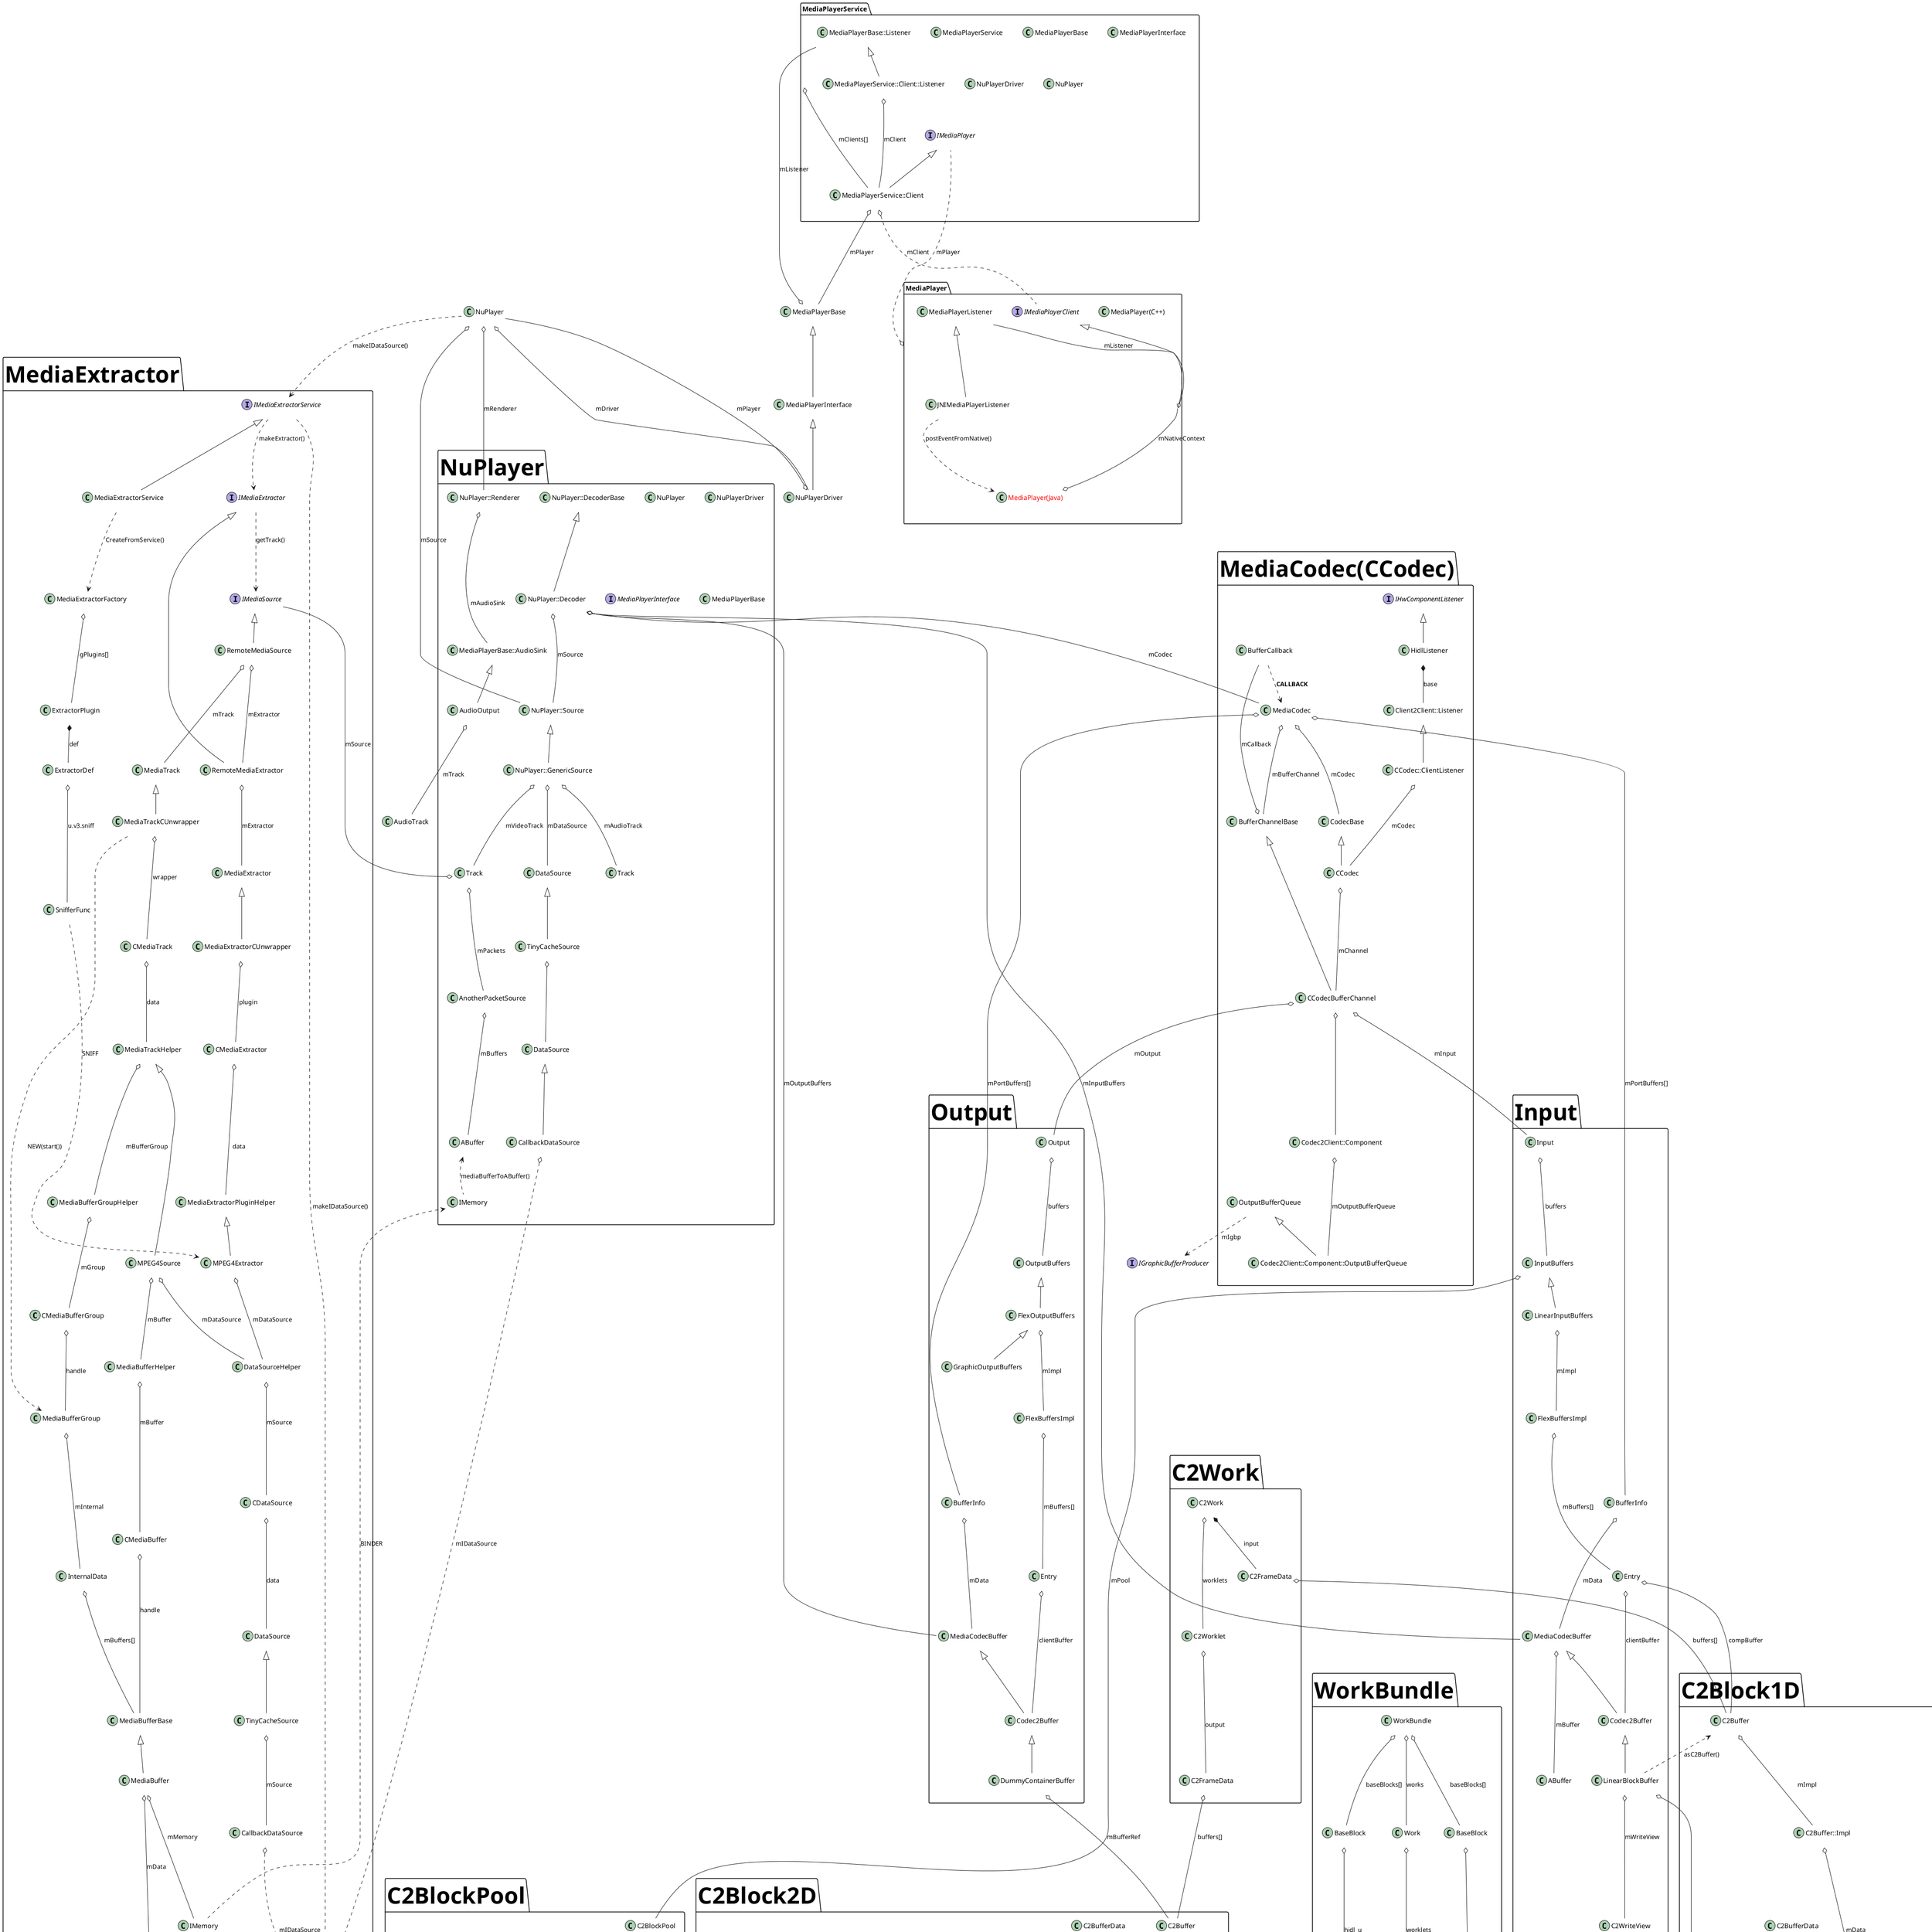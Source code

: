 @startuml MediaPlayer

skinparam {
    ' monochrome true
    ClassBorderColor white
    ClassBackgroundColor white
    Shadowing false
    NoteFontColor #Black
    NoteFontSize 16
    NoteTextAlignment left
    NoteBackgroundColor WhiteSmoke
    NoteColor transparent
    NoteBorderThickness 0
    NoteBorderColor transparent
    NoteBorderThickness 0
    ' Linetype ortho
    ' Linetype polyline
}
package MediaPlayer {
    class "<font color=red>MediaPlayer(Java)</font>" as MediaPlayerJava
    class "MediaPlayer(C++)" as MediaPlayer
    class IMediaPlayerClient
    class JNIMediaPlayerListener
    class MediaPlayerListener
    interface IMediaPlayerClient
}
package MediaPlayerService {
    class MediaPlayerService
    class "MediaPlayerService::Client" as Client
    interface IMediaPlayer
    class MediaPlayerBase
    class MediaPlayerInterface
    class NuPlayerDriver
    class NuPlayer
    class "MediaPlayerBase::Listener" as MediaPlayerBaseListener
    class "MediaPlayerService::Client::Listener" as MediaPlayerServiceClientListener
}

package "<font size=48>MediaExtractor</font>" {
    ' interface "IMediaSource" as AudioMediaSource
    interface "IMediaSource" as VideoMediaSource
    interface IMediaExtractorService
    class MediaExtractorService
    class CMediaExtractor
    class MediaExtractorFactory
    class ExtractorPlugin
    class ExtractorDef
    class SnifferFunc
    class MediaExtractorCUnwrapper
    class MediaExtractor
    class RemoteMediaExtractor
    interface IMediaExtractor
    class RemoteMediaSource
    class MediaTrack
    class CMediaTrack
    class MediaTrackCUnwrapper
    interface IDataSource
    class RemoteDataSource
    class "DataSource" as FileDataSource
    class FileSource
    class "CallbackDataSource" as MECallbackDataSource
    class "TinyCacheSource" as METinyCacheSource
    class "DataSource" as TinyDataSource
    class DataSourceHelper
    class CDataSource
    class MediaExtractorPluginHelper
    class MediaTrackHelper
    class MPEG4Source
    class MPEG4Extractor
    class MediaBufferHelper
    class CMediaBuffer
    class MediaBufferBase
    class MediaBufferGroup
    class MediaBufferGroupHelper
    class CMediaBufferGroup
    class MediaBuffer
    class IMemory
    class InternalData
    class "void *" as DATA
    class MemoryBase
    class MemoryHeapBase
    class IMemoryHeap
}

package "<font size=48>NuPlayer</font>" {
    class NuPlayer
    class NuPlayerDriver
    class "NuPlayer::Decoder" as Decoder
    class "NuPlayer::DecoderBase" as DecoderBase
    interface MediaPlayerInterface
    class MediaPlayerBase
    class "NuPlayer::Source" as NuPlayerSource
    class "NuPlayer::GenericSource" as GenericSource
    class "DataSource" as DataSource2
    class DataSource
    class TinyCacheSource
    class CallbackDataSource
    class "Track" as TrackVideo
    class "Track" as TrackAudio
    class AudioOutput
    class "NuPlayer::Renderer" as NuPlayerRenderer
    class "MediaPlayerBase::AudioSink" as MediaPlayerBaseAudioSink
    class "IMemory" as ExtractorMemory
    class "ABuffer" as PlayerABuffer
    class AnotherPacketSource
}


package "<font size=48>MediaCodec(CCodec)</font>" {
    class BufferCallback
    class MediaCodec
    class CodecBase
    class BufferChannelBase
    class "CCodec::ClientListener" as ClientListener
    class "Client2Client::Listener" as Listener
    class CCodec
    class CCodecBufferChannel
    class HidlListener
    interface IHwComponentListener
    class "Codec2Client::Component" as Codec2ClientComponent
    class "Codec2Client::Component::OutputBufferQueue" as Codec2ClientComponentOutputBufferQueue
    class OutputBufferQueue
}


package "<font size=48>C2Work</font>" {
    class C2Work
    class C2FrameData
    class "C2FrameData" as OutputFrame
    class C2Worklet
}

package "<font size=48>Output</font>" {
    class OutputBuffers
    ' class OutputBuffersArray
    class Output
    class "Codec2Buffer" as DummyCodec2Buffer
    class FlexOutputBuffers
    class GraphicOutputBuffers
    ' class BuffersArrayImpl
    class "Entry" as OutputEntry
    class DummyContainerBuffer
    class FlexBuffersImpl
    class "MediaCodecBuffer" as OutputMediaCodecBuffer
    class "BufferInfo" as OutputBufferInfo
}

package "<font size=48>Input</font>" {
    class Input
    class "Entry" as InputEntry
    class InputBuffers
    class LinearInputBuffers
    class "FlexBuffersImpl" as InputFlexBuffersImpl
    class LinearBlockBuffer
    class Codec2Buffer
    class MediaCodecBuffer
    class ABuffer
    class BufferInfo
    class "C2WriteView::Impl" as C2WriteViewImpl
    class C2WriteView
}

package "<font size=48>ION</font>" {
    class "C2HandleIon" as ImplC2HandleIon
    class "C2AllocationIon::Impl" as C2AllocationIonImpl
    class "C2AllocationIon::ImplV2" as C2AllocationIonImplV2
    class "int" as IonFd
    class "void *" as MAPDATA
    class C2AllocationIon
    class C2AllocatorIon
    class C2HandleIon
    class C2Allocator
    class native_handle_t
    class "int" as BufferFd
    class C2LinearAllocation
}

package "<font size=48>C2BlockPool</font>" {
    class "BufferPoolClient::Impl" as BufferPoolClientImpl
    class "C2PooledBlockPool::Impl" as C2PooledBlockPoolImpl
    class C2BlockPool
    class ClientManager
    class "ClientManager::Impl" as ClientManagerImpl
    class BufferPoolClient
    class Connection
    class Accessor
    class "Accessor::Impl" as AccessorImpl
    class BufferPool
    class InternalBuffer
    class BufferPoolAllocation
    class _C2BufferPoolAllocator
    class C2PooledBlockPool
    class BufferCache
    class BufferPoolAllocator
    class ClientBuffer
}

' package "<font size=48>C2Buffer</font>" {
'     class C2Buffer
'     class "C2Buffer::Impl" as C2BufferImpl
'     class "C2BufferData::Impl" as C2BufferDataImpl
'     class BufferDataBuddy
'     ' class "C2Buffer" as OutputC2Buffer
'     class C2BufferData
' }

package "<font size=48>C2Block1D</font>" {
    class "C2Buffer" as C2Buffer1D
    class "C2Buffer::Impl" as C2BufferImpl1D
    class "C2BufferData::Impl" as C2BufferDataImpl1D
    class "BufferDataBuddy" as BufferDataBuddy1D
    class "C2BufferData" as C2BufferData1D

    class "C2ReadView::Impl" as C2ReadViewImpl
    class C2ReadView
    class C2ConstLinearBlock
    class "C2Block1D" as ConstC2Block1D
    class C2LinearBlock
    class C2Block1D
    class "C2Block1D::Impl" as C2Block1DImpl
    class BufferPoolData
    class C2PooledBlockPoolData
    class _C2BlockPoolData
    class _C2MappedBlock1DImpl
    class "uint8_t *" as DATA2
    class _C2Block1DImpl
    class "C2Fence" as C2Fence1D
    class "C2Fence::Impl" as C2FenceImpl1D
}

package "<font size=48>WorkBundle</font>" {
    class WorkBundle
    class "Work" as Work
    class "FrameData" as OutputFrameData
    class "FrameData" as InputFrameData
    class "Buffer" as WorkBuffer
    class "Buffer" as WorkInputBuffer
    class Worklet
    class "Block" as WorkBlock
    class "Block" as InputBlock
    class "native_handle_t" as WorkHandle
    class "hidl_handle" as BufferHandle
    ' class "hidl_handle" as BlockHandle
    class "hidl_handle" as LinearHandle
    ' class hidl_union
    ' class SyncFenceImpl
    class "BaseBlock" as LinearBaseBlock
    class "BaseBlock" as GraphicBaseBlock
    class "hidl_union" as LinearBlockUnion
    class "hidl_union" as GraphicBlockUnion
    ' class "Fence" as LinearFence
    class "native_handle_t" as Fence1DHandle
}

package "<font size=48>C2Block2D</font>" {
    class "C2Buffer" as C2Buffer2D
    class "C2Buffer::Impl" as C2BufferImpl2D
    class "C2BufferData::Impl" as C2BufferDataImpl2D
    class "BufferDataBuddy" as BufferDataBuddy2D
    class "C2BufferData" as C2BufferData2D

    class C2Block2D
    class "C2Block2D::Impl" as C2Block2DImpl
    class C2ConstGraphicBlock
    class C2Fence
    class "C2Fence::Impl" as C2FenceImpl
    class _C2MappingBlock2DImpl
    ' class C2GraphicBlock
    ' class C2BaseBlock
    class "hidl_handle" as GraphicHandle
    class "_C2BlockPoolData" as Graphic_C2BlockPoolData
    class "C2AllocatorGralloc::Impl" as C2AllocatorGrallocImpl
    class C2Handle
    class C2GraphicAllocation
    class C2HandleGralloc
    class _C2Block2DImpl
    class C2AllocatorGralloc
    class C2AllocationGralloc
    ' class C2BufferQueueBlockPoolData
}

interface IGraphicBufferProducer

AudioOutput o--- AudioTrack:mTrack

' C2Block2D <|-- C2GraphicBlock

_C2MappingBlock2DImpl <|-- C2Block2DImpl
_C2Block2DImpl <|-- _C2MappingBlock2DImpl
_C2Block2DImpl o--- C2GraphicAllocation:mAllocation
_C2Block2DImpl o--- Graphic_C2BlockPoolData:mPoolData

' Work ..> C2Work
' Worklet ..> C2Worklet
' OutputFrame ..> C2FrameData
' WorkBuffer ..> C2Buffer

WorkBundle o--- Work:works
WorkBundle o--- LinearBaseBlock:baseBlocks[]
LinearBaseBlock o--- LinearBlockUnion:hidl_u
LinearBlockUnion o--- LinearHandle:nativeBlock
WorkBundle o--- GraphicBaseBlock:baseBlocks[]
GraphicBaseBlock o--- GraphicBlockUnion:hidl_u
GraphicBlockUnion o--- BufferHandle:nativeBlock
' C2Handle .. BlockHandle
' C2Handle ..> C2GraphicBlock:CreateGraphicBlock()
C2AllocatorGralloc ..> C2GraphicAllocation:priorGraphicAllocation()
C2AllocatorGralloc o--- C2AllocatorGrallocImpl:mImpl
C2Handle <|-- C2HandleGralloc
C2HandleGralloc ..> GraphicHandle:UnwrapNativeHandle
C2GraphicAllocation <|-- C2AllocationGralloc
C2AllocationGralloc o--- C2HandleGralloc:mHandle
' Graphic_C2BlockPoolData <|-- C2BufferQueueBlockPoolData
' C2BaseBlock o--- C2GraphicBlock
' C2GraphicBlock ..> C2Buffer2D:createGraphicBuffer()

C2BufferImpl2D o--- C2ConstGraphicBlock:mData
C2BufferDataImpl2D o--- C2ConstGraphicBlock:mGraphicBlocks[]

' Work .. C2Work:objcpy()
' Worklet .. C2Worklet:objcpy()
' OutputFrameData .. C2FrameData:objcpy()
' WorkBuffer .. C2Buffer2D:objcpy()

Work o--- Worklet:worklets
Worklet o--- OutputFrameData:output
OutputFrameData o--- WorkBuffer:buffers
Worklet o--- InputFrameData:input
InputFrameData o--- WorkInputBuffer:buffers

WorkBuffer o--- WorkBlock:blocks[]
C2AllocationIonImpl o--- C2HandleIon:mHandle

WorkBlock o--- BufferHandle:fence
InputBlock o--- LinearHandle:fence
LinearHandle o--- Fence1DHandle:mHandle
WorkInputBuffer o--- InputBlock:blocks[]
BufferHandle o--- WorkHandle:mHandle
' C2FenceImpl <|-- SyncFenceImpl
C2FenceImpl <.. BufferHandle:CreateFromNativeHandle()
C2Fence o--- C2FenceImpl:mImpl
C2ConstGraphicBlock o--- C2Fence:mFence
C2Block2D <|-- C2ConstGraphicBlock
C2Block2D o--- C2Block2DImpl

NuPlayer o--- NuPlayerRenderer:mRenderer

MediaPlayerBaseAudioSink <|-- AudioOutput
NuPlayerRenderer o--- MediaPlayerBaseAudioSink:mAudioSink
GenericSource o--- TrackAudio:mAudioTrack
' TrackAudio o--- AudioMediaSource:mSource
MediaPlayerJava o--- MediaPlayer:mNativeContext
MediaPlayer o... IMediaPlayer:mPlayer
IMediaPlayerClient <|-- MediaPlayer
MediaPlayer o--- MediaPlayerListener:mListener
MediaPlayerListener <|-- JNIMediaPlayerListener
JNIMediaPlayerListener ..> MediaPlayerJava:postEventFromNative()
IMediaPlayer <|-- Client
MediaPlayerService o--- Client:mClients[]
Client o--- MediaPlayerBase:mPlayer
' Client o--- MediaPlayerService:mService
Client o... IMediaPlayerClient:mClient
MediaPlayerBase <|-- MediaPlayerInterface
MediaPlayerInterface <|-- NuPlayerDriver
NuPlayerDriver o--- NuPlayer:mPlayer
NuPlayer o--- NuPlayerDriver:mDriver
MediaPlayerBase o--- MediaPlayerBaseListener:mListener
MediaPlayerBaseListener <|-- MediaPlayerServiceClientListener
MediaPlayerServiceClientListener o--- Client:mClient

' GenericSource ..> IMediaExtractor:MediaExtractorFactory::Create()
IMediaExtractorService ..> IMediaExtractor:makeExtractor()
IMediaExtractorService ..> IDataSource:makeIDataSource()
IMediaExtractor ..> VideoMediaSource:getTrack()
NuPlayer ..> IMediaExtractorService:makeIDataSource()
' MPEG4Extractor ..> MPEG4Source:getTrack()

MECallbackDataSource o... IDataSource:mIDataSource
METinyCacheSource o--- MECallbackDataSource:mSource

NuPlayer o--- NuPlayerSource:mSource
NuPlayerSource <|-- GenericSource
GenericSource o--- DataSource:mDataSource
DataSource <|-- TinyCacheSource
TinyCacheSource o--- DataSource2
DataSource2 <|-- CallbackDataSource
CallbackDataSource o... IDataSource:mIDataSource
IDataSource <|-- RemoteDataSource
RemoteDataSource o--- FileDataSource:mSource
FileDataSource <|-- FileSource
' FileSource o--- FD:mFd
IMediaExtractorService <|-- MediaExtractorService
MediaExtractorService ..> MediaExtractorFactory:CreateFromService()
MediaExtractorFactory o--- ExtractorPlugin:gPlugins[]
ExtractorPlugin *-- ExtractorDef:def
ExtractorDef o--- SnifferFunc:u.v3.sniff
MediaExtractorPluginHelper <|-- MPEG4Extractor
DataSourceHelper o--- CDataSource:mSource
MPEG4Extractor o--- DataSourceHelper:mDataSource
CMediaExtractor o--- MediaExtractorPluginHelper:data
TinyDataSource <|-- METinyCacheSource
CDataSource o--- TinyDataSource:data
SnifferFunc ..> MPEG4Extractor:SNIFF
MediaExtractorCUnwrapper o--- CMediaExtractor:plugin
MediaExtractor <|-- MediaExtractorCUnwrapper
RemoteMediaExtractor o--- MediaExtractor:mExtractor
IMediaExtractor <|-- RemoteMediaExtractor

MediaTrackHelper <|-- MPEG4Source
CMediaTrack o--- MediaTrackHelper:data
MediaTrackCUnwrapper o--- CMediaTrack:wrapper
MediaTrack <|-- MediaTrackCUnwrapper
RemoteMediaSource o--- RemoteMediaExtractor:mExtractor
RemoteMediaSource o--- MediaTrack:mTrack
VideoMediaSource <|-- RemoteMediaSource

GenericSource o--- TrackVideo:mVideoTrack
TrackVideo o--- VideoMediaSource:mSource
MediaTrackHelper o--- MediaBufferGroupHelper:mBufferGroup
MediaTrackCUnwrapper ..> MediaBufferGroup:NEW(start())
CMediaBufferGroup o--- MediaBufferGroup:handle
MediaBufferGroupHelper o--- CMediaBufferGroup:mGroup
MediaBufferGroup o--- InternalData:mInternal
InternalData o--- MediaBufferBase:mBuffers[]
CMediaBuffer o--- MediaBufferBase:handle
MediaBufferHelper o--- CMediaBuffer:mBuffer
MediaBufferBase <|-- MediaBuffer
MediaBuffer o--- DATA:mData
IMemory ..> DATA:unsecurePointer()
MediaBuffer o--- IMemory:mMemory

' BpMediaBuffer <|-- RemoteMediaBufferWrapper
' RemoteMediaSource o--- MediaBufferGroup:mGroup
' BpMediaBuffer o... ExtractorMemory:mMemory
MPEG4Source o--- MediaBufferHelper:mBuffer
' ABuffer o--- ExtractorData:mData
PlayerABuffer <.. ExtractorMemory:mediaBufferToABuffer()
IMemory ..> ExtractorMemory:BINDER
' ExtractorMemory ..> ExtractorData:mData
TrackVideo o--- AnotherPacketSource:mPackets
AnotherPacketSource o--- PlayerABuffer:mBuffers
MPEG4Source o--- DataSourceHelper:mDataSource
IMemory <|-- MemoryBase
MemoryBase o--- IMemoryHeap:mHeap
IMemoryHeap <|-- MemoryHeapBase

Decoder o--- NuPlayerSource:mSource
DecoderBase <|-- Decoder
CCodec o--- CCodecBufferChannel:mChannel
BufferChannelBase <|-- CCodecBufferChannel
CCodecBufferChannel o--- Codec2ClientComponent
Codec2ClientComponent o--- Codec2ClientComponentOutputBufferQueue:mOutputBufferQueue
OutputBufferQueue <|-- Codec2ClientComponentOutputBufferQueue
OutputBufferQueue ..> IGraphicBufferProducer:mIgbp
BufferChannelBase o--- BufferCallback:mCallback
BufferCallback ..> MediaCodec:**CALLBACK**
' BufferCallback ..> MediaCodec:<font color=blue>**kWhatFillThisBuffer**
' BufferCallback ..> MediaCodec:<font color=red>**kWhatDrainThisBuffer**
' MediaCodec ..> Decoder:<font color=blue>**CB_INPUT_AVAILABLE**
' MediaCodec ..> Decoder:<font color=red>**CB_OUTPUT_AVAILABLE**
MediaCodec o--- BufferChannelBase:mBufferChannel

IHwComponentListener <|-- HidlListener
HidlListener *-- Listener:base
Listener <|-- ClientListener
ClientListener o--- CCodec:mCodec
CodecBase <|-- CCodec
MediaCodec o--- CodecBase:mCodec
Decoder o--- MediaCodec:mCodec

MediaCodecBuffer <|-- Codec2Buffer

MediaCodecBuffer o--- ABuffer:mBuffer
CCodecBufferChannel o--- Input:mInput
Input o--- InputBuffers:buffers
' CCodecBuffers <|-- InputBuffers
InputBuffers <|-- LinearInputBuffers
InputBuffers o--- C2BlockPool:mPool
C2BlockPool <|-- C2PooledBlockPool
C2PooledBlockPool o--- C2PooledBlockPoolImpl:mImpl
C2PooledBlockPoolImpl o--- ClientManager:mBufferPoolManager
ClientManager o--- ClientManagerImpl:mImpl
ClientManagerImpl ..> BufferPoolClient:alloc()
BufferPoolClient o--- BufferPoolClientImpl:mImpl
BufferPoolClientImpl o--- Connection:mLocalConnection
Connection o--- Accessor:mAccessor
Accessor o--- AccessorImpl:mImpl
AccessorImpl o--- BufferPoolAllocator:mAllocator
BufferPoolAllocator <|-- _C2BufferPoolAllocator

LinearInputBuffers o--- InputFlexBuffersImpl:mImpl
InputFlexBuffersImpl o--- InputEntry:mBuffers[]
InputEntry o--- Codec2Buffer:clientBuffer
InputEntry o--- C2Buffer1D:compBuffer
Codec2Buffer <|-- LinearBlockBuffer
LinearBlockBuffer o--- C2WriteView:mWriteView
LinearBlockBuffer o--- C2LinearBlock:mBlock
LinearBlockBuffer ..> C2Buffer1D:asC2Buffer()
C2Block1D <|-- C2LinearBlock
C2Block1D o--- C2Block1DImpl:mImpl

' CCodecBuffers <|-- OutputBuffers
' OutputBuffers <|-- OutputBuffersArray
' OutputBuffersArray o--- BuffersArrayImpl:mImpl
OutputBuffers <|-- FlexOutputBuffers
FlexOutputBuffers <|-- GraphicOutputBuffers
CCodecBufferChannel o--- Output:mOutput
Output o--- OutputBuffers:buffers
FlexOutputBuffers o--- FlexBuffersImpl:mImpl
FlexBuffersImpl o--- OutputEntry:mBuffers[]
OutputEntry o--- DummyCodec2Buffer:clientBuffer
DummyCodec2Buffer <|-- DummyContainerBuffer
OutputMediaCodecBuffer <|-- DummyCodec2Buffer
DummyContainerBuffer o--- C2Buffer2D:mBufferRef

C2Buffer1D o--- C2BufferImpl1D:mImpl
C2BufferImpl1D o--- BufferDataBuddy1D:mData
C2BufferData1D <|-- BufferDataBuddy1D
C2BufferData1D o--- C2BufferDataImpl1D:mImpl

C2Buffer2D o--- C2BufferImpl2D:mImpl
C2BufferImpl2D o--- BufferDataBuddy2D:mData
C2BufferData2D <|-- BufferDataBuddy2D
C2BufferData2D o--- C2BufferDataImpl2D:mImpl

C2BufferDataImpl1D o--- C2ConstLinearBlock:mLinearBlocks[]
ConstC2Block1D <|-- C2ConstLinearBlock
ConstC2Block1D o... C2Block1DImpl:mImpl
C2ConstLinearBlock o--- C2ReadView:mReadView
C2ConstLinearBlock o--- C2Fence1D:mFence
C2Fence1D o--- C2FenceImpl1D:mImpl
C2FenceImpl1D ..> Fence1DHandle:createNativeHandle()
C2ReadView o--- C2ReadViewImpl:mImpl
_C2MappedBlock1DImpl <|-- C2ReadViewImpl
_C2MappedBlock1DImpl o--- DATA2:mData

C2WriteView o--- C2WriteViewImpl:mImpl
_C2MappedBlock1DImpl <|-- C2WriteViewImpl

_C2Block1DImpl <|-- _C2MappedBlock1DImpl
_C2Block1DImpl o--- C2LinearAllocation:mAllocation
_C2Block1DImpl o--- _C2BlockPoolData:mPoolData

' NuPlayer ..> NuPlayer:**kWhatScanSources**
' NuPlayer ..> DecoderBase:**kWhatConfigure**
' Decoder ..> MediaCodec:**kWhatStart**
' MediaCodec ..> CCodec:**kWhatStart**

_C2BlockPoolData <|-- C2PooledBlockPoolData
C2PooledBlockPoolData o--- BufferPoolData:mData
BufferPoolClient o--- BufferCache:mCache
BufferCache o--- ClientBuffer:mBuffers<BufferId,>
BufferPoolClientImpl ..> ClientBuffer:CREATE
_C2BufferPoolAllocator ..> BufferPoolAllocation:allocate()
AccessorImpl o--- BufferPool:mmBufferPool
BufferPool o--- InternalBuffer:mBuffers<BufferId,>
InternalBuffer o--- BufferPoolAllocation:mAllocation
BufferPoolAllocation o--- native_handle_t:mHandle
ClientBuffer o... native_handle_t:mHandle
C2PooledBlockPoolImpl o--- _C2BufferPoolAllocator:mAllocator
_C2BufferPoolAllocator o--- C2Allocator:mAllocator
C2Allocator <|-- C2AllocatorIon
native_handle_t <|-- C2HandleIon
C2LinearAllocation <|-- C2AllocationIon
C2AllocationIon o--- C2AllocationIonImpl:mImpl
C2AllocationIonImpl <|-- C2AllocationIonImplV2
C2AllocationIonImpl o... IonFd:mIonFd
C2AllocatorIon o--- IonFd:mIonFd
C2AllocatorIon ..> C2AllocationIon:priorLinearAllocation()
C2AllocationIonImpl o--- ImplC2HandleIon:mHandle
C2HandleIon o--- BufferFd:mFds
ImplC2HandleIon o... BufferFd:mFds
MAPDATA <.. C2AllocationIon:ion_map()
_C2MappedBlock1DImpl o... MAPDATA:mData
C2BlockPool ..> C2LinearBlock:fetchLinearBlock()
MediaCodec o--- BufferInfo:mPortBuffers[]
BufferInfo o--- MediaCodecBuffer:mData
Decoder o--- MediaCodecBuffer:mInputBuffers
Decoder o--- OutputMediaCodecBuffer:mOutputBuffers
OutputBufferInfo o--- OutputMediaCodecBuffer:mData
MediaCodec o--- OutputBufferInfo:mPortBuffers[]

BufferPoolData ..> ClientBuffer:INDEX

C2Work *-- C2FrameData:input
C2FrameData o--- C2Buffer1D:buffers[]
C2Work o--- C2Worklet:worklets
C2Worklet o--- OutputFrame:output
OutputFrame o--- C2Buffer2D:buffers[]


@enduml